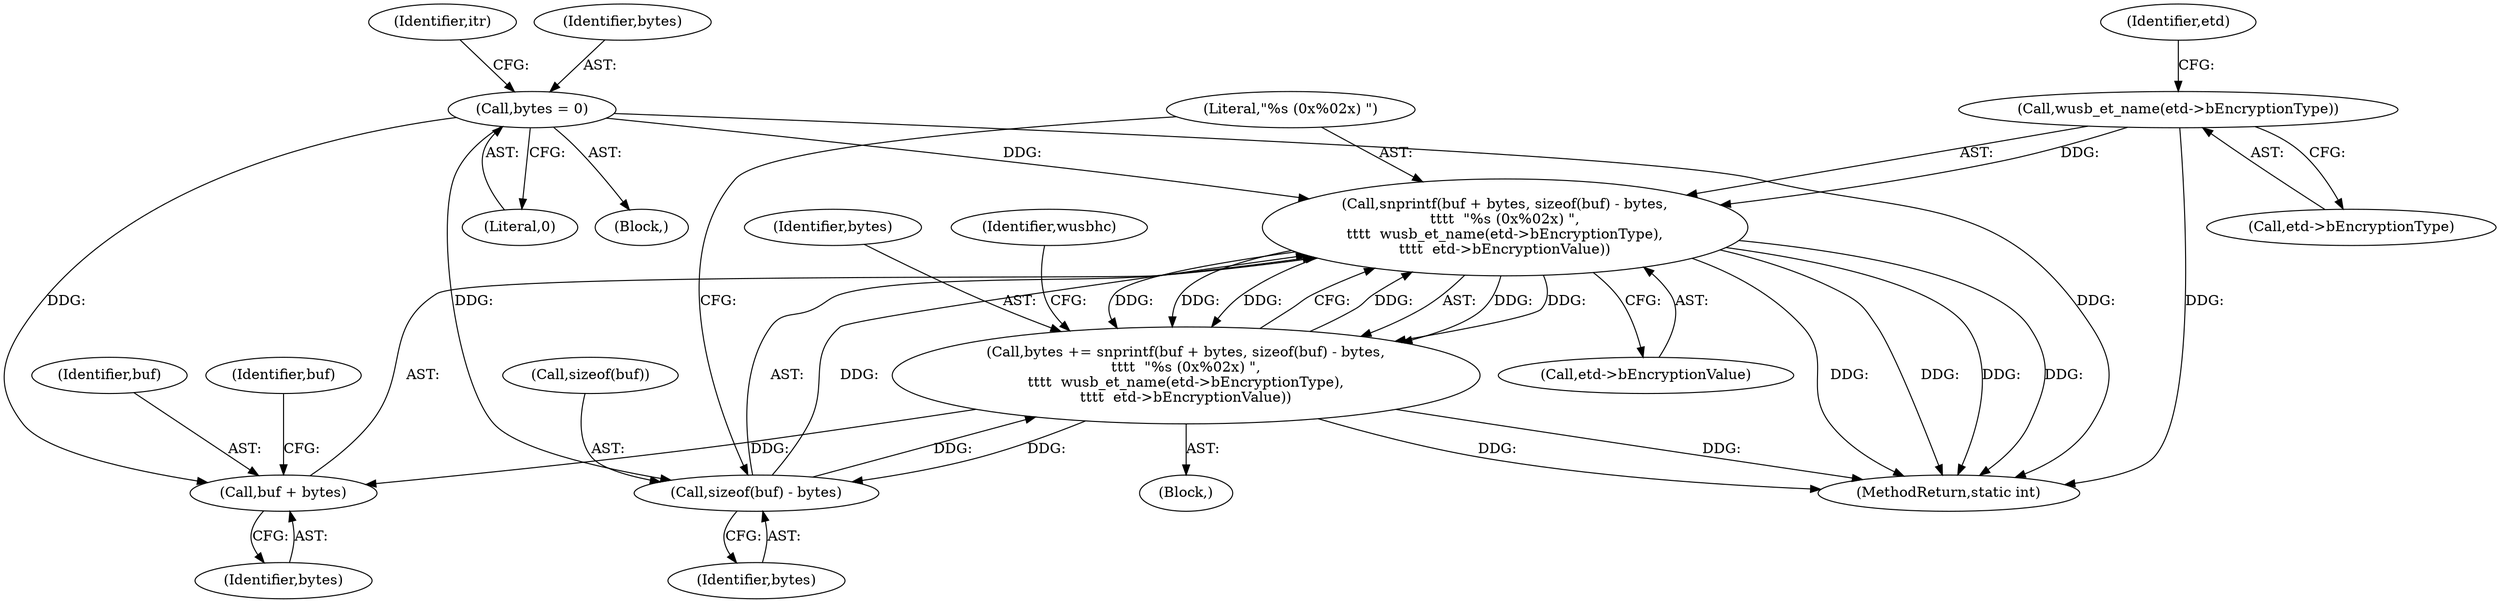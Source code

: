 digraph "0_linux_704620afc70cf47abb9d6a1a57f3825d2bca49cf_1@API" {
"1000342" [label="(Call,snprintf(buf + bytes, sizeof(buf) - bytes,\n\t\t\t\t  \"%s (0x%02x) \",\n\t\t\t\t  wusb_et_name(etd->bEncryptionType),\n\t\t\t\t  etd->bEncryptionValue))"];
"1000284" [label="(Call,bytes = 0)"];
"1000340" [label="(Call,bytes += snprintf(buf + bytes, sizeof(buf) - bytes,\n\t\t\t\t  \"%s (0x%02x) \",\n\t\t\t\t  wusb_et_name(etd->bEncryptionType),\n\t\t\t\t  etd->bEncryptionValue))"];
"1000342" [label="(Call,snprintf(buf + bytes, sizeof(buf) - bytes,\n\t\t\t\t  \"%s (0x%02x) \",\n\t\t\t\t  wusb_et_name(etd->bEncryptionType),\n\t\t\t\t  etd->bEncryptionValue))"];
"1000346" [label="(Call,sizeof(buf) - bytes)"];
"1000351" [label="(Call,wusb_et_name(etd->bEncryptionType))"];
"1000343" [label="(Call,buf + bytes)"];
"1000285" [label="(Identifier,bytes)"];
"1000348" [label="(Identifier,buf)"];
"1000355" [label="(Call,etd->bEncryptionValue)"];
"1000349" [label="(Identifier,bytes)"];
"1000345" [label="(Identifier,bytes)"];
"1000291" [label="(Block,)"];
"1000360" [label="(Identifier,wusbhc)"];
"1000381" [label="(MethodReturn,static int)"];
"1000284" [label="(Call,bytes = 0)"];
"1000286" [label="(Literal,0)"];
"1000340" [label="(Call,bytes += snprintf(buf + bytes, sizeof(buf) - bytes,\n\t\t\t\t  \"%s (0x%02x) \",\n\t\t\t\t  wusb_et_name(etd->bEncryptionType),\n\t\t\t\t  etd->bEncryptionValue))"];
"1000289" [label="(Identifier,itr)"];
"1000346" [label="(Call,sizeof(buf) - bytes)"];
"1000342" [label="(Call,snprintf(buf + bytes, sizeof(buf) - bytes,\n\t\t\t\t  \"%s (0x%02x) \",\n\t\t\t\t  wusb_et_name(etd->bEncryptionType),\n\t\t\t\t  etd->bEncryptionValue))"];
"1000341" [label="(Identifier,bytes)"];
"1000344" [label="(Identifier,buf)"];
"1000347" [label="(Call,sizeof(buf))"];
"1000350" [label="(Literal,\"%s (0x%02x) \")"];
"1000343" [label="(Call,buf + bytes)"];
"1000105" [label="(Block,)"];
"1000356" [label="(Identifier,etd)"];
"1000352" [label="(Call,etd->bEncryptionType)"];
"1000351" [label="(Call,wusb_et_name(etd->bEncryptionType))"];
"1000342" -> "1000340"  [label="AST: "];
"1000342" -> "1000355"  [label="CFG: "];
"1000343" -> "1000342"  [label="AST: "];
"1000346" -> "1000342"  [label="AST: "];
"1000350" -> "1000342"  [label="AST: "];
"1000351" -> "1000342"  [label="AST: "];
"1000355" -> "1000342"  [label="AST: "];
"1000340" -> "1000342"  [label="CFG: "];
"1000342" -> "1000381"  [label="DDG: "];
"1000342" -> "1000381"  [label="DDG: "];
"1000342" -> "1000381"  [label="DDG: "];
"1000342" -> "1000381"  [label="DDG: "];
"1000342" -> "1000340"  [label="DDG: "];
"1000342" -> "1000340"  [label="DDG: "];
"1000342" -> "1000340"  [label="DDG: "];
"1000342" -> "1000340"  [label="DDG: "];
"1000342" -> "1000340"  [label="DDG: "];
"1000284" -> "1000342"  [label="DDG: "];
"1000340" -> "1000342"  [label="DDG: "];
"1000346" -> "1000342"  [label="DDG: "];
"1000351" -> "1000342"  [label="DDG: "];
"1000284" -> "1000105"  [label="AST: "];
"1000284" -> "1000286"  [label="CFG: "];
"1000285" -> "1000284"  [label="AST: "];
"1000286" -> "1000284"  [label="AST: "];
"1000289" -> "1000284"  [label="CFG: "];
"1000284" -> "1000381"  [label="DDG: "];
"1000284" -> "1000343"  [label="DDG: "];
"1000284" -> "1000346"  [label="DDG: "];
"1000340" -> "1000291"  [label="AST: "];
"1000341" -> "1000340"  [label="AST: "];
"1000360" -> "1000340"  [label="CFG: "];
"1000340" -> "1000381"  [label="DDG: "];
"1000340" -> "1000381"  [label="DDG: "];
"1000346" -> "1000340"  [label="DDG: "];
"1000340" -> "1000343"  [label="DDG: "];
"1000340" -> "1000346"  [label="DDG: "];
"1000346" -> "1000349"  [label="CFG: "];
"1000347" -> "1000346"  [label="AST: "];
"1000349" -> "1000346"  [label="AST: "];
"1000350" -> "1000346"  [label="CFG: "];
"1000351" -> "1000352"  [label="CFG: "];
"1000352" -> "1000351"  [label="AST: "];
"1000356" -> "1000351"  [label="CFG: "];
"1000351" -> "1000381"  [label="DDG: "];
"1000343" -> "1000345"  [label="CFG: "];
"1000344" -> "1000343"  [label="AST: "];
"1000345" -> "1000343"  [label="AST: "];
"1000348" -> "1000343"  [label="CFG: "];
}
